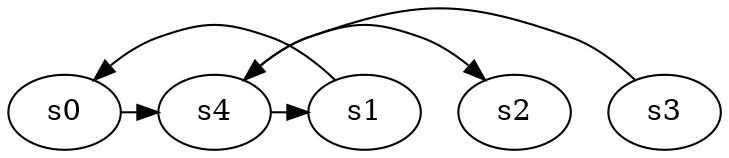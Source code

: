 digraph game_0715_complex_5 {
    s0 [name="s0", player=0];
    s1 [name="s1", player=0];
    s2 [name="s2", player=0];
    s3 [name="s3", player=1];
    s4 [name="s4", player=0];

    s0 -> s4 [constraint="!(time % 4 == 2)"];
    s1 -> s0 [constraint="time % 6 == 5"];
    s3 -> s4 [constraint="!(time % 3 == 1)"];
    s4 -> s1 [constraint="time % 2 == 1 && time % 4 == 1"];
    s4 -> s2 [constraint="time % 6 == 0"];
}
